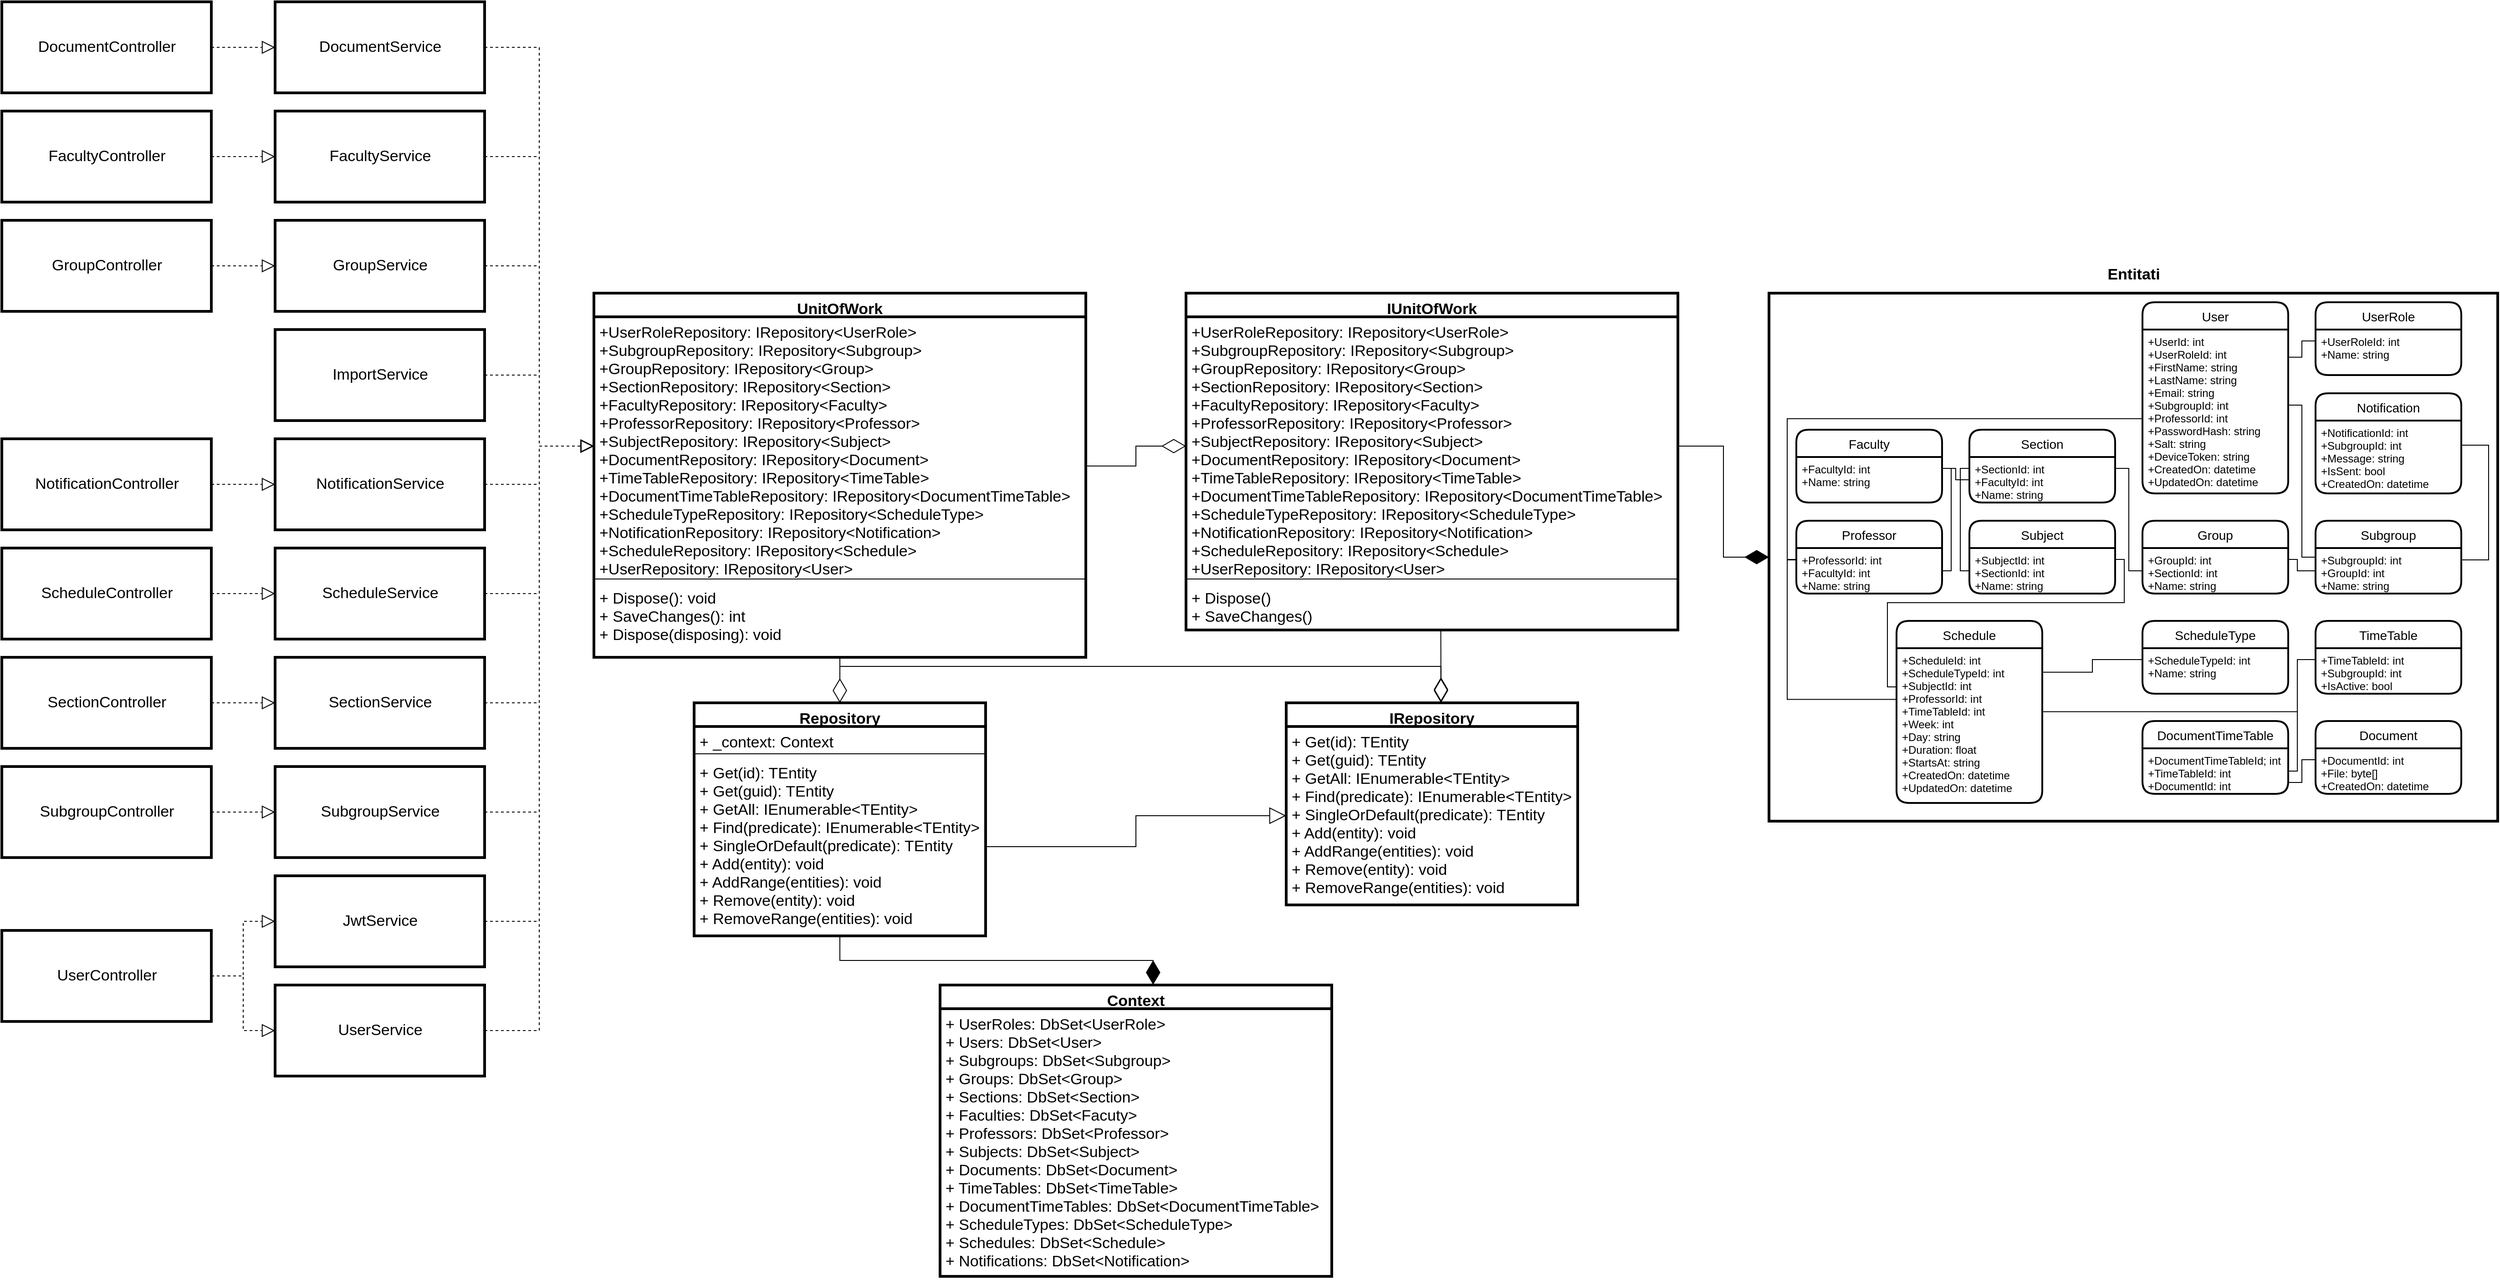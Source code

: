 <mxfile version="15.9.1" type="device"><diagram id="_z984KnomYX4C130OjqY" name="Page-1"><mxGraphModel dx="4544" dy="1588" grid="1" gridSize="10" guides="1" tooltips="1" connect="1" arrows="1" fold="1" page="1" pageScale="1" pageWidth="850" pageHeight="1100" math="0" shadow="0"><root><mxCell id="0"/><mxCell id="1" parent="0"/><mxCell id="xF0lyG_j409li-tecDVs-1" value="User" style="swimlane;childLayout=stackLayout;horizontal=1;startSize=30;horizontalStack=0;rounded=1;fontSize=14;fontStyle=0;strokeWidth=2;resizeParent=0;resizeLast=1;shadow=0;dashed=0;align=center;" vertex="1" parent="1"><mxGeometry x="1250" y="370" width="160" height="210" as="geometry"/></mxCell><mxCell id="xF0lyG_j409li-tecDVs-2" value="+UserId: int&#10;+UserRoleId: int&#10;+FirstName: string&#10;+LastName: string&#10;+Email: string&#10;+SubgroupId: int&#10;+ProfessorId: int&#10;+PasswordHash: string&#10;+Salt: string&#10;+DeviceToken: string&#10;+CreatedOn: datetime&#10;+UpdatedOn: datetime" style="align=left;strokeColor=none;fillColor=none;spacingLeft=4;fontSize=12;verticalAlign=top;resizable=0;rotatable=0;part=1;" vertex="1" parent="xF0lyG_j409li-tecDVs-1"><mxGeometry y="30" width="160" height="180" as="geometry"/></mxCell><mxCell id="xF0lyG_j409li-tecDVs-3" value="UserRole" style="swimlane;childLayout=stackLayout;horizontal=1;startSize=30;horizontalStack=0;rounded=1;fontSize=14;fontStyle=0;strokeWidth=2;resizeParent=0;resizeLast=1;shadow=0;dashed=0;align=center;" vertex="1" parent="1"><mxGeometry x="1440" y="370" width="160" height="80" as="geometry"/></mxCell><mxCell id="xF0lyG_j409li-tecDVs-4" value="+UserRoleId: int&#10;+Name: string" style="align=left;strokeColor=none;fillColor=none;spacingLeft=4;fontSize=12;verticalAlign=top;resizable=0;rotatable=0;part=1;" vertex="1" parent="xF0lyG_j409li-tecDVs-3"><mxGeometry y="30" width="160" height="50" as="geometry"/></mxCell><mxCell id="xF0lyG_j409li-tecDVs-5" value="Notification" style="swimlane;childLayout=stackLayout;horizontal=1;startSize=30;horizontalStack=0;rounded=1;fontSize=14;fontStyle=0;strokeWidth=2;resizeParent=0;resizeLast=1;shadow=0;dashed=0;align=center;" vertex="1" parent="1"><mxGeometry x="1440" y="470" width="160" height="110" as="geometry"/></mxCell><mxCell id="xF0lyG_j409li-tecDVs-6" value="+NotificationId: int&#10;+SubgroupId: int&#10;+Message: string&#10;+IsSent: bool&#10;+CreatedOn: datetime" style="align=left;strokeColor=none;fillColor=none;spacingLeft=4;fontSize=12;verticalAlign=top;resizable=0;rotatable=0;part=1;" vertex="1" parent="xF0lyG_j409li-tecDVs-5"><mxGeometry y="30" width="160" height="80" as="geometry"/></mxCell><mxCell id="xF0lyG_j409li-tecDVs-7" value="Faculty" style="swimlane;childLayout=stackLayout;horizontal=1;startSize=30;horizontalStack=0;rounded=1;fontSize=14;fontStyle=0;strokeWidth=2;resizeParent=0;resizeLast=1;shadow=0;dashed=0;align=center;" vertex="1" parent="1"><mxGeometry x="870" y="510" width="160" height="80" as="geometry"/></mxCell><mxCell id="xF0lyG_j409li-tecDVs-8" value="+FacultyId: int&#10;+Name: string" style="align=left;strokeColor=none;fillColor=none;spacingLeft=4;fontSize=12;verticalAlign=top;resizable=0;rotatable=0;part=1;" vertex="1" parent="xF0lyG_j409li-tecDVs-7"><mxGeometry y="30" width="160" height="50" as="geometry"/></mxCell><mxCell id="xF0lyG_j409li-tecDVs-9" value="Section" style="swimlane;childLayout=stackLayout;horizontal=1;startSize=30;horizontalStack=0;rounded=1;fontSize=14;fontStyle=0;strokeWidth=2;resizeParent=0;resizeLast=1;shadow=0;dashed=0;align=center;" vertex="1" parent="1"><mxGeometry x="1060" y="510" width="160" height="80" as="geometry"/></mxCell><mxCell id="xF0lyG_j409li-tecDVs-10" value="+SectionId: int&#10;+FacultyId: int&#10;+Name: string" style="align=left;strokeColor=none;fillColor=none;spacingLeft=4;fontSize=12;verticalAlign=top;resizable=0;rotatable=0;part=1;" vertex="1" parent="xF0lyG_j409li-tecDVs-9"><mxGeometry y="30" width="160" height="50" as="geometry"/></mxCell><mxCell id="xF0lyG_j409li-tecDVs-11" value="Group" style="swimlane;childLayout=stackLayout;horizontal=1;startSize=30;horizontalStack=0;rounded=1;fontSize=14;fontStyle=0;strokeWidth=2;resizeParent=0;resizeLast=1;shadow=0;dashed=0;align=center;" vertex="1" parent="1"><mxGeometry x="1250" y="610" width="160" height="80" as="geometry"/></mxCell><mxCell id="xF0lyG_j409li-tecDVs-12" value="+GroupId: int&#10;+SectionId: int&#10;+Name: string" style="align=left;strokeColor=none;fillColor=none;spacingLeft=4;fontSize=12;verticalAlign=top;resizable=0;rotatable=0;part=1;" vertex="1" parent="xF0lyG_j409li-tecDVs-11"><mxGeometry y="30" width="160" height="50" as="geometry"/></mxCell><mxCell id="xF0lyG_j409li-tecDVs-13" value="Subgroup" style="swimlane;childLayout=stackLayout;horizontal=1;startSize=30;horizontalStack=0;rounded=1;fontSize=14;fontStyle=0;strokeWidth=2;resizeParent=0;resizeLast=1;shadow=0;dashed=0;align=center;" vertex="1" parent="1"><mxGeometry x="1440" y="610" width="160" height="80" as="geometry"/></mxCell><mxCell id="xF0lyG_j409li-tecDVs-14" value="+SubgroupId: int&#10;+GroupId: int&#10;+Name: string" style="align=left;strokeColor=none;fillColor=none;spacingLeft=4;fontSize=12;verticalAlign=top;resizable=0;rotatable=0;part=1;" vertex="1" parent="xF0lyG_j409li-tecDVs-13"><mxGeometry y="30" width="160" height="50" as="geometry"/></mxCell><mxCell id="xF0lyG_j409li-tecDVs-15" value="Professor" style="swimlane;childLayout=stackLayout;horizontal=1;startSize=30;horizontalStack=0;rounded=1;fontSize=14;fontStyle=0;strokeWidth=2;resizeParent=0;resizeLast=1;shadow=0;dashed=0;align=center;" vertex="1" parent="1"><mxGeometry x="870" y="610" width="160" height="80" as="geometry"/></mxCell><mxCell id="xF0lyG_j409li-tecDVs-16" value="+ProfessorId: int&#10;+FacultyId: int&#10;+Name: string" style="align=left;strokeColor=none;fillColor=none;spacingLeft=4;fontSize=12;verticalAlign=top;resizable=0;rotatable=0;part=1;" vertex="1" parent="xF0lyG_j409li-tecDVs-15"><mxGeometry y="30" width="160" height="50" as="geometry"/></mxCell><mxCell id="xF0lyG_j409li-tecDVs-17" value="Subject" style="swimlane;childLayout=stackLayout;horizontal=1;startSize=30;horizontalStack=0;rounded=1;fontSize=14;fontStyle=0;strokeWidth=2;resizeParent=0;resizeLast=1;shadow=0;dashed=0;align=center;" vertex="1" parent="1"><mxGeometry x="1060" y="610" width="160" height="80" as="geometry"/></mxCell><mxCell id="xF0lyG_j409li-tecDVs-18" value="+SubjectId: int&#10;+SectionId: int&#10;+Name: string" style="align=left;strokeColor=none;fillColor=none;spacingLeft=4;fontSize=12;verticalAlign=top;resizable=0;rotatable=0;part=1;" vertex="1" parent="xF0lyG_j409li-tecDVs-17"><mxGeometry y="30" width="160" height="50" as="geometry"/></mxCell><mxCell id="xF0lyG_j409li-tecDVs-19" value="ScheduleType" style="swimlane;childLayout=stackLayout;horizontal=1;startSize=30;horizontalStack=0;rounded=1;fontSize=14;fontStyle=0;strokeWidth=2;resizeParent=0;resizeLast=1;shadow=0;dashed=0;align=center;" vertex="1" parent="1"><mxGeometry x="1250" y="720" width="160" height="80" as="geometry"/></mxCell><mxCell id="xF0lyG_j409li-tecDVs-20" value="+ScheduleTypeId: int&#10;+Name: string" style="align=left;strokeColor=none;fillColor=none;spacingLeft=4;fontSize=12;verticalAlign=top;resizable=0;rotatable=0;part=1;" vertex="1" parent="xF0lyG_j409li-tecDVs-19"><mxGeometry y="30" width="160" height="50" as="geometry"/></mxCell><mxCell id="xF0lyG_j409li-tecDVs-21" value="TimeTable" style="swimlane;childLayout=stackLayout;horizontal=1;startSize=30;horizontalStack=0;rounded=1;fontSize=14;fontStyle=0;strokeWidth=2;resizeParent=0;resizeLast=1;shadow=0;dashed=0;align=center;" vertex="1" parent="1"><mxGeometry x="1440" y="720" width="160" height="80" as="geometry"/></mxCell><mxCell id="xF0lyG_j409li-tecDVs-22" value="+TimeTableId: int&#10;+SubgroupId: int&#10;+IsActive: bool" style="align=left;strokeColor=none;fillColor=none;spacingLeft=4;fontSize=12;verticalAlign=top;resizable=0;rotatable=0;part=1;" vertex="1" parent="xF0lyG_j409li-tecDVs-21"><mxGeometry y="30" width="160" height="50" as="geometry"/></mxCell><mxCell id="xF0lyG_j409li-tecDVs-23" value="Schedule" style="swimlane;childLayout=stackLayout;horizontal=1;startSize=30;horizontalStack=0;rounded=1;fontSize=14;fontStyle=0;strokeWidth=2;resizeParent=0;resizeLast=1;shadow=0;dashed=0;align=center;" vertex="1" parent="1"><mxGeometry x="980" y="720" width="160" height="200" as="geometry"/></mxCell><mxCell id="xF0lyG_j409li-tecDVs-24" value="+ScheduleId: int&#10;+ScheduleTypeId: int&#10;+SubjectId: int&#10;+ProfessorId: int&#10;+TimeTableId: int&#10;+Week: int&#10;+Day: string&#10;+Duration: float&#10;+StartsAt: string&#10;+CreatedOn: datetime&#10;+UpdatedOn: datetime" style="align=left;strokeColor=none;fillColor=none;spacingLeft=4;fontSize=12;verticalAlign=top;resizable=0;rotatable=0;part=1;" vertex="1" parent="xF0lyG_j409li-tecDVs-23"><mxGeometry y="30" width="160" height="170" as="geometry"/></mxCell><mxCell id="xF0lyG_j409li-tecDVs-25" value="DocumentTimeTable" style="swimlane;childLayout=stackLayout;horizontal=1;startSize=30;horizontalStack=0;rounded=1;fontSize=14;fontStyle=0;strokeWidth=2;resizeParent=0;resizeLast=1;shadow=0;dashed=0;align=center;" vertex="1" parent="1"><mxGeometry x="1250" y="830" width="160" height="80" as="geometry"/></mxCell><mxCell id="xF0lyG_j409li-tecDVs-26" value="+DocumentTimeTableId; int&#10;+TimeTableId: int&#10;+DocumentId: int" style="align=left;strokeColor=none;fillColor=none;spacingLeft=4;fontSize=12;verticalAlign=top;resizable=0;rotatable=0;part=1;" vertex="1" parent="xF0lyG_j409li-tecDVs-25"><mxGeometry y="30" width="160" height="50" as="geometry"/></mxCell><mxCell id="xF0lyG_j409li-tecDVs-27" value="Document" style="swimlane;childLayout=stackLayout;horizontal=1;startSize=30;horizontalStack=0;rounded=1;fontSize=14;fontStyle=0;strokeWidth=2;resizeParent=0;resizeLast=1;shadow=0;dashed=0;align=center;" vertex="1" parent="1"><mxGeometry x="1440" y="830" width="160" height="80" as="geometry"/></mxCell><mxCell id="xF0lyG_j409li-tecDVs-28" value="+DocumentId: int&#10;+File: byte[]&#10;+CreatedOn: datetime" style="align=left;strokeColor=none;fillColor=none;spacingLeft=4;fontSize=12;verticalAlign=top;resizable=0;rotatable=0;part=1;" vertex="1" parent="xF0lyG_j409li-tecDVs-27"><mxGeometry y="30" width="160" height="50" as="geometry"/></mxCell><mxCell id="xF0lyG_j409li-tecDVs-29" value="" style="endArrow=none;html=1;rounded=0;entryX=0;entryY=0.25;entryDx=0;entryDy=0;exitX=0.995;exitY=0.169;exitDx=0;exitDy=0;exitPerimeter=0;edgeStyle=orthogonalEdgeStyle;" edge="1" parent="1" source="xF0lyG_j409li-tecDVs-2" target="xF0lyG_j409li-tecDVs-4"><mxGeometry width="50" height="50" relative="1" as="geometry"><mxPoint x="1190" y="690" as="sourcePoint"/><mxPoint x="1240" y="640" as="targetPoint"/></mxGeometry></mxCell><mxCell id="xF0lyG_j409li-tecDVs-30" value="" style="endArrow=none;html=1;rounded=0;edgeStyle=orthogonalEdgeStyle;" edge="1" parent="1"><mxGeometry width="50" height="50" relative="1" as="geometry"><mxPoint x="1600" y="653" as="sourcePoint"/><mxPoint x="1600" y="527" as="targetPoint"/><Array as="points"><mxPoint x="1630" y="653"/><mxPoint x="1630" y="527"/></Array></mxGeometry></mxCell><mxCell id="xF0lyG_j409li-tecDVs-31" value="" style="endArrow=none;html=1;rounded=0;entryX=0.994;entryY=0.461;entryDx=0;entryDy=0;entryPerimeter=0;edgeStyle=orthogonalEdgeStyle;exitX=0;exitY=0.25;exitDx=0;exitDy=0;" edge="1" parent="1" source="xF0lyG_j409li-tecDVs-14" target="xF0lyG_j409li-tecDVs-2"><mxGeometry width="50" height="50" relative="1" as="geometry"><mxPoint x="1440" y="650" as="sourcePoint"/><mxPoint x="1240" y="640" as="targetPoint"/><Array as="points"><mxPoint x="1440" y="650"/><mxPoint x="1425" y="650"/><mxPoint x="1425" y="483"/></Array></mxGeometry></mxCell><mxCell id="xF0lyG_j409li-tecDVs-35" value="" style="endArrow=none;html=1;rounded=0;entryX=-0.005;entryY=0.544;entryDx=0;entryDy=0;entryPerimeter=0;exitX=0;exitY=0.25;exitDx=0;exitDy=0;edgeStyle=orthogonalEdgeStyle;" edge="1" parent="1" source="xF0lyG_j409li-tecDVs-16" target="xF0lyG_j409li-tecDVs-2"><mxGeometry width="50" height="50" relative="1" as="geometry"><mxPoint x="1250" y="650" as="sourcePoint"/><mxPoint x="1300" y="600" as="targetPoint"/></mxGeometry></mxCell><mxCell id="xF0lyG_j409li-tecDVs-36" value="" style="endArrow=none;html=1;rounded=0;exitX=1;exitY=0.25;exitDx=0;exitDy=0;entryX=0;entryY=0.5;entryDx=0;entryDy=0;edgeStyle=orthogonalEdgeStyle;" edge="1" parent="1" source="xF0lyG_j409li-tecDVs-8" target="xF0lyG_j409li-tecDVs-10"><mxGeometry width="50" height="50" relative="1" as="geometry"><mxPoint x="1250" y="650" as="sourcePoint"/><mxPoint x="1300" y="600" as="targetPoint"/></mxGeometry></mxCell><mxCell id="xF0lyG_j409li-tecDVs-37" value="" style="endArrow=none;html=1;rounded=0;exitX=1;exitY=0.25;exitDx=0;exitDy=0;entryX=0;entryY=0.5;entryDx=0;entryDy=0;edgeStyle=orthogonalEdgeStyle;" edge="1" parent="1" source="xF0lyG_j409li-tecDVs-10" target="xF0lyG_j409li-tecDVs-12"><mxGeometry width="50" height="50" relative="1" as="geometry"><mxPoint x="1250" y="650" as="sourcePoint"/><mxPoint x="1300" y="600" as="targetPoint"/></mxGeometry></mxCell><mxCell id="xF0lyG_j409li-tecDVs-38" value="" style="endArrow=none;html=1;rounded=0;exitX=1;exitY=0.25;exitDx=0;exitDy=0;entryX=0;entryY=0.5;entryDx=0;entryDy=0;edgeStyle=orthogonalEdgeStyle;" edge="1" parent="1" source="xF0lyG_j409li-tecDVs-12" target="xF0lyG_j409li-tecDVs-14"><mxGeometry width="50" height="50" relative="1" as="geometry"><mxPoint x="1250" y="650" as="sourcePoint"/><mxPoint x="1300" y="600" as="targetPoint"/><Array as="points"><mxPoint x="1420" y="653"/><mxPoint x="1420" y="665"/></Array></mxGeometry></mxCell><mxCell id="xF0lyG_j409li-tecDVs-39" value="" style="endArrow=none;html=1;rounded=0;entryX=0;entryY=0.5;entryDx=0;entryDy=0;exitX=0;exitY=0.25;exitDx=0;exitDy=0;edgeStyle=orthogonalEdgeStyle;" edge="1" parent="1" source="xF0lyG_j409li-tecDVs-10" target="xF0lyG_j409li-tecDVs-18"><mxGeometry width="50" height="50" relative="1" as="geometry"><mxPoint x="1250" y="650" as="sourcePoint"/><mxPoint x="1300" y="600" as="targetPoint"/></mxGeometry></mxCell><mxCell id="xF0lyG_j409li-tecDVs-40" value="" style="endArrow=none;html=1;rounded=0;exitX=1;exitY=0.5;exitDx=0;exitDy=0;entryX=1;entryY=0.25;entryDx=0;entryDy=0;edgeStyle=orthogonalEdgeStyle;" edge="1" parent="1" source="xF0lyG_j409li-tecDVs-16" target="xF0lyG_j409li-tecDVs-8"><mxGeometry width="50" height="50" relative="1" as="geometry"><mxPoint x="1250" y="650" as="sourcePoint"/><mxPoint x="1300" y="600" as="targetPoint"/></mxGeometry></mxCell><mxCell id="xF0lyG_j409li-tecDVs-41" value="" style="endArrow=none;html=1;rounded=0;exitX=0.995;exitY=0.155;exitDx=0;exitDy=0;exitPerimeter=0;entryX=0;entryY=0.25;entryDx=0;entryDy=0;edgeStyle=orthogonalEdgeStyle;" edge="1" parent="1" source="xF0lyG_j409li-tecDVs-24" target="xF0lyG_j409li-tecDVs-20"><mxGeometry width="50" height="50" relative="1" as="geometry"><mxPoint x="1250" y="730" as="sourcePoint"/><mxPoint x="1300" y="680" as="targetPoint"/></mxGeometry></mxCell><mxCell id="xF0lyG_j409li-tecDVs-42" value="" style="endArrow=none;html=1;rounded=0;exitX=0;exitY=0.25;exitDx=0;exitDy=0;entryX=1;entryY=0.25;entryDx=0;entryDy=0;edgeStyle=orthogonalEdgeStyle;" edge="1" parent="1" source="xF0lyG_j409li-tecDVs-24" target="xF0lyG_j409li-tecDVs-18"><mxGeometry width="50" height="50" relative="1" as="geometry"><mxPoint x="1250" y="730" as="sourcePoint"/><mxPoint x="1300" y="680" as="targetPoint"/><Array as="points"><mxPoint x="970" y="793"/><mxPoint x="970" y="700"/><mxPoint x="1230" y="700"/><mxPoint x="1230" y="653"/></Array></mxGeometry></mxCell><mxCell id="xF0lyG_j409li-tecDVs-43" value="" style="endArrow=none;html=1;rounded=0;exitX=0;exitY=0.331;exitDx=0;exitDy=0;exitPerimeter=0;edgeStyle=orthogonalEdgeStyle;entryX=0;entryY=0.25;entryDx=0;entryDy=0;" edge="1" parent="1" source="xF0lyG_j409li-tecDVs-24" target="xF0lyG_j409li-tecDVs-16"><mxGeometry width="50" height="50" relative="1" as="geometry"><mxPoint x="1250" y="730" as="sourcePoint"/><mxPoint x="870" y="650" as="targetPoint"/><Array as="points"><mxPoint x="860" y="806"/><mxPoint x="860" y="653"/><mxPoint x="870" y="653"/></Array></mxGeometry></mxCell><mxCell id="xF0lyG_j409li-tecDVs-44" value="" style="endArrow=none;html=1;rounded=0;exitX=0.995;exitY=0.41;exitDx=0;exitDy=0;exitPerimeter=0;entryX=0;entryY=0.25;entryDx=0;entryDy=0;edgeStyle=orthogonalEdgeStyle;" edge="1" parent="1" source="xF0lyG_j409li-tecDVs-24" target="xF0lyG_j409li-tecDVs-22"><mxGeometry width="50" height="50" relative="1" as="geometry"><mxPoint x="1250" y="710" as="sourcePoint"/><mxPoint x="1300" y="660" as="targetPoint"/><Array as="points"><mxPoint x="1420" y="820"/><mxPoint x="1420" y="763"/></Array></mxGeometry></mxCell><mxCell id="xF0lyG_j409li-tecDVs-45" value="" style="endArrow=none;html=1;rounded=0;exitX=1;exitY=0.5;exitDx=0;exitDy=0;entryX=0;entryY=0.25;entryDx=0;entryDy=0;edgeStyle=orthogonalEdgeStyle;" edge="1" parent="1" source="xF0lyG_j409li-tecDVs-26" target="xF0lyG_j409li-tecDVs-22"><mxGeometry width="50" height="50" relative="1" as="geometry"><mxPoint x="1250" y="710" as="sourcePoint"/><mxPoint x="1300" y="660" as="targetPoint"/><Array as="points"><mxPoint x="1420" y="885"/><mxPoint x="1420" y="763"/></Array></mxGeometry></mxCell><mxCell id="xF0lyG_j409li-tecDVs-46" value="" style="endArrow=none;html=1;rounded=0;exitX=1;exitY=0.75;exitDx=0;exitDy=0;entryX=0;entryY=0.25;entryDx=0;entryDy=0;edgeStyle=orthogonalEdgeStyle;" edge="1" parent="1" source="xF0lyG_j409li-tecDVs-26" target="xF0lyG_j409li-tecDVs-28"><mxGeometry width="50" height="50" relative="1" as="geometry"><mxPoint x="1250" y="710" as="sourcePoint"/><mxPoint x="1300" y="660" as="targetPoint"/></mxGeometry></mxCell><mxCell id="xF0lyG_j409li-tecDVs-47" value="" style="rounded=0;whiteSpace=wrap;html=1;fillColor=none;strokeWidth=3;" vertex="1" parent="1"><mxGeometry x="840" y="360" width="800" height="580" as="geometry"/></mxCell><mxCell id="xF0lyG_j409li-tecDVs-49" value="&lt;b&gt;&lt;font style=&quot;font-size: 17px&quot;&gt;Entitati&lt;/font&gt;&lt;/b&gt;" style="text;html=1;align=center;verticalAlign=middle;resizable=0;points=[];autosize=1;strokeColor=none;fillColor=none;" vertex="1" parent="1"><mxGeometry x="1205" y="330" width="70" height="20" as="geometry"/></mxCell><mxCell id="xF0lyG_j409li-tecDVs-55" value="IUnitOfWork" style="swimlane;fontStyle=1;align=center;verticalAlign=top;childLayout=stackLayout;horizontal=1;startSize=26;horizontalStack=0;resizeParent=1;resizeParentMax=0;resizeLast=0;collapsible=1;marginBottom=0;fontSize=17;strokeWidth=3;fillColor=none;" vertex="1" parent="1"><mxGeometry x="200" y="360" width="540" height="370" as="geometry"/></mxCell><mxCell id="xF0lyG_j409li-tecDVs-56" value="+UserRoleRepository: IRepository&lt;UserRole&gt;&#10;+SubgroupRepository: IRepository&lt;Subgroup&gt;&#10;+GroupRepository: IRepository&lt;Group&gt;&#10;+SectionRepository: IRepository&lt;Section&gt;&#10;+FacultyRepository: IRepository&lt;Faculty&gt;&#10;+ProfessorRepository: IRepository&lt;Professor&gt;&#10;+SubjectRepository: IRepository&lt;Subject&gt;&#10;+DocumentRepository: IRepository&lt;Document&gt;&#10;+TimeTableRepository: IRepository&lt;TimeTable&gt;&#10;+DocumentTimeTableRepository: IRepository&lt;DocumentTimeTable&gt;&#10;+ScheduleTypeRepository: IRepository&lt;ScheduleType&gt;&#10;+NotificationRepository: IRepository&lt;Notification&gt;&#10;+ScheduleRepository: IRepository&lt;Schedule&gt;&#10;+UserRepository: IRepository&lt;User&gt;" style="text;strokeColor=none;fillColor=none;align=left;verticalAlign=top;spacingLeft=4;spacingRight=4;overflow=hidden;rotatable=0;points=[[0,0.5],[1,0.5]];portConstraint=eastwest;fontSize=17;" vertex="1" parent="xF0lyG_j409li-tecDVs-55"><mxGeometry y="26" width="540" height="284" as="geometry"/></mxCell><mxCell id="xF0lyG_j409li-tecDVs-57" value="" style="line;strokeWidth=1;fillColor=none;align=left;verticalAlign=middle;spacingTop=-1;spacingLeft=3;spacingRight=3;rotatable=0;labelPosition=right;points=[];portConstraint=eastwest;fontSize=17;" vertex="1" parent="xF0lyG_j409li-tecDVs-55"><mxGeometry y="310" width="540" height="8" as="geometry"/></mxCell><mxCell id="xF0lyG_j409li-tecDVs-58" value="+ Dispose()&#10;+ SaveChanges()" style="text;strokeColor=none;fillColor=none;align=left;verticalAlign=top;spacingLeft=4;spacingRight=4;overflow=hidden;rotatable=0;points=[[0,0.5],[1,0.5]];portConstraint=eastwest;fontSize=17;" vertex="1" parent="xF0lyG_j409li-tecDVs-55"><mxGeometry y="318" width="540" height="52" as="geometry"/></mxCell><mxCell id="xF0lyG_j409li-tecDVs-63" value="UnitOfWork" style="swimlane;fontStyle=1;align=center;verticalAlign=top;childLayout=stackLayout;horizontal=1;startSize=26;horizontalStack=0;resizeParent=1;resizeParentMax=0;resizeLast=0;collapsible=1;marginBottom=0;fontSize=17;strokeWidth=3;fillColor=none;" vertex="1" parent="1"><mxGeometry x="-450" y="360" width="540" height="400" as="geometry"/></mxCell><mxCell id="xF0lyG_j409li-tecDVs-64" value="+UserRoleRepository: IRepository&lt;UserRole&gt;&#10;+SubgroupRepository: IRepository&lt;Subgroup&gt;&#10;+GroupRepository: IRepository&lt;Group&gt;&#10;+SectionRepository: IRepository&lt;Section&gt;&#10;+FacultyRepository: IRepository&lt;Faculty&gt;&#10;+ProfessorRepository: IRepository&lt;Professor&gt;&#10;+SubjectRepository: IRepository&lt;Subject&gt;&#10;+DocumentRepository: IRepository&lt;Document&gt;&#10;+TimeTableRepository: IRepository&lt;TimeTable&gt;&#10;+DocumentTimeTableRepository: IRepository&lt;DocumentTimeTable&gt;&#10;+ScheduleTypeRepository: IRepository&lt;ScheduleType&gt;&#10;+NotificationRepository: IRepository&lt;Notification&gt;&#10;+ScheduleRepository: IRepository&lt;Schedule&gt;&#10;+UserRepository: IRepository&lt;User&gt;" style="text;strokeColor=none;fillColor=none;align=left;verticalAlign=top;spacingLeft=4;spacingRight=4;overflow=hidden;rotatable=0;points=[[0,0.5],[1,0.5]];portConstraint=eastwest;fontSize=17;" vertex="1" parent="xF0lyG_j409li-tecDVs-63"><mxGeometry y="26" width="540" height="284" as="geometry"/></mxCell><mxCell id="xF0lyG_j409li-tecDVs-65" value="" style="line;strokeWidth=1;fillColor=none;align=left;verticalAlign=middle;spacingTop=-1;spacingLeft=3;spacingRight=3;rotatable=0;labelPosition=right;points=[];portConstraint=eastwest;fontSize=17;" vertex="1" parent="xF0lyG_j409li-tecDVs-63"><mxGeometry y="310" width="540" height="8" as="geometry"/></mxCell><mxCell id="xF0lyG_j409li-tecDVs-66" value="+ Dispose(): void&#10;+ SaveChanges(): int&#10;+ Dispose(disposing): void" style="text;strokeColor=none;fillColor=none;align=left;verticalAlign=top;spacingLeft=4;spacingRight=4;overflow=hidden;rotatable=0;points=[[0,0.5],[1,0.5]];portConstraint=eastwest;fontSize=17;" vertex="1" parent="xF0lyG_j409li-tecDVs-63"><mxGeometry y="318" width="540" height="82" as="geometry"/></mxCell><mxCell id="xF0lyG_j409li-tecDVs-67" value="IRepository" style="swimlane;fontStyle=1;align=center;verticalAlign=top;childLayout=stackLayout;horizontal=1;startSize=26;horizontalStack=0;resizeParent=1;resizeParentMax=0;resizeLast=0;collapsible=1;marginBottom=0;fontSize=17;strokeWidth=3;fillColor=none;" vertex="1" parent="1"><mxGeometry x="310" y="810" width="320" height="222" as="geometry"/></mxCell><mxCell id="xF0lyG_j409li-tecDVs-70" value="+ Get(id): TEntity&#10;+ Get(guid): TEntity&#10;+ GetAll: IEnumerable&lt;TEntity&gt;&#10;+ Find(predicate): IEnumerable&lt;TEntity&gt;&#10;+ SingleOrDefault(predicate): TEntity&#10;+ Add(entity): void&#10;+ AddRange(entities): void&#10;+ Remove(entity): void&#10;+ RemoveRange(entities): void" style="text;strokeColor=none;fillColor=none;align=left;verticalAlign=top;spacingLeft=4;spacingRight=4;overflow=hidden;rotatable=0;points=[[0,0.5],[1,0.5]];portConstraint=eastwest;fontSize=17;" vertex="1" parent="xF0lyG_j409li-tecDVs-67"><mxGeometry y="26" width="320" height="196" as="geometry"/></mxCell><mxCell id="xF0lyG_j409li-tecDVs-71" value="Repository" style="swimlane;fontStyle=1;align=center;verticalAlign=top;childLayout=stackLayout;horizontal=1;startSize=26;horizontalStack=0;resizeParent=1;resizeParentMax=0;resizeLast=0;collapsible=1;marginBottom=0;fontSize=17;strokeWidth=3;fillColor=none;" vertex="1" parent="1"><mxGeometry x="-340" y="810" width="320" height="256" as="geometry"/></mxCell><mxCell id="xF0lyG_j409li-tecDVs-81" value="+ _context: Context" style="text;strokeColor=none;fillColor=none;align=left;verticalAlign=top;spacingLeft=4;spacingRight=4;overflow=hidden;rotatable=0;points=[[0,0.5],[1,0.5]];portConstraint=eastwest;fontSize=17;" vertex="1" parent="xF0lyG_j409li-tecDVs-71"><mxGeometry y="26" width="320" height="26" as="geometry"/></mxCell><mxCell id="xF0lyG_j409li-tecDVs-83" value="" style="line;strokeWidth=1;fillColor=none;align=left;verticalAlign=middle;spacingTop=-1;spacingLeft=3;spacingRight=3;rotatable=0;labelPosition=right;points=[];portConstraint=eastwest;fontSize=17;" vertex="1" parent="xF0lyG_j409li-tecDVs-71"><mxGeometry y="52" width="320" height="8" as="geometry"/></mxCell><mxCell id="xF0lyG_j409li-tecDVs-73" value="+ Get(id): TEntity&#10;+ Get(guid): TEntity&#10;+ GetAll: IEnumerable&lt;TEntity&gt;&#10;+ Find(predicate): IEnumerable&lt;TEntity&gt;&#10;+ SingleOrDefault(predicate): TEntity&#10;+ Add(entity): void&#10;+ AddRange(entities): void&#10;+ Remove(entity): void&#10;+ RemoveRange(entities): void" style="text;strokeColor=none;fillColor=none;align=left;verticalAlign=top;spacingLeft=4;spacingRight=4;overflow=hidden;rotatable=0;points=[[0,0.5],[1,0.5]];portConstraint=eastwest;fontSize=17;" vertex="1" parent="xF0lyG_j409li-tecDVs-71"><mxGeometry y="60" width="320" height="196" as="geometry"/></mxCell><mxCell id="xF0lyG_j409li-tecDVs-84" value="Context" style="swimlane;fontStyle=1;align=center;verticalAlign=top;childLayout=stackLayout;horizontal=1;startSize=26;horizontalStack=0;resizeParent=1;resizeParentMax=0;resizeLast=0;collapsible=1;marginBottom=0;fontSize=17;strokeColor=default;strokeWidth=3;fillColor=none;" vertex="1" parent="1"><mxGeometry x="-70" y="1120" width="430" height="320" as="geometry"/></mxCell><mxCell id="xF0lyG_j409li-tecDVs-87" value="+ UserRoles: DbSet&lt;UserRole&gt;&#10;+ Users: DbSet&lt;User&gt;&#10;+ Subgroups: DbSet&lt;Subgroup&gt;&#10;+ Groups: DbSet&lt;Group&gt;&#10;+ Sections: DbSet&lt;Section&gt;&#10;+ Faculties: DbSet&lt;Facuty&gt;&#10;+ Professors: DbSet&lt;Professor&gt;&#10;+ Subjects: DbSet&lt;Subject&gt;&#10;+ Documents: DbSet&lt;Document&gt;&#10;+ TimeTables: DbSet&lt;TimeTable&gt;&#10;+ DocumentTimeTables: DbSet&lt;DocumentTimeTable&gt;&#10;+ ScheduleTypes: DbSet&lt;ScheduleType&gt;&#10;+ Schedules: DbSet&lt;Schedule&gt;&#10;+ Notifications: DbSet&lt;Notification&gt;" style="text;strokeColor=none;fillColor=none;align=left;verticalAlign=top;spacingLeft=4;spacingRight=4;overflow=hidden;rotatable=0;points=[[0,0.5],[1,0.5]];portConstraint=eastwest;fontSize=17;" vertex="1" parent="xF0lyG_j409li-tecDVs-84"><mxGeometry y="26" width="430" height="294" as="geometry"/></mxCell><mxCell id="xF0lyG_j409li-tecDVs-89" value="DocumentService" style="html=1;fontSize=17;strokeColor=default;strokeWidth=3;fillColor=none;" vertex="1" parent="1"><mxGeometry x="-800" y="40" width="230" height="100" as="geometry"/></mxCell><mxCell id="xF0lyG_j409li-tecDVs-90" value="FacultyService" style="html=1;fontSize=17;strokeColor=default;strokeWidth=3;fillColor=none;" vertex="1" parent="1"><mxGeometry x="-800" y="160" width="230" height="100" as="geometry"/></mxCell><mxCell id="xF0lyG_j409li-tecDVs-91" value="GroupService" style="html=1;fontSize=17;strokeColor=default;strokeWidth=3;fillColor=none;" vertex="1" parent="1"><mxGeometry x="-800" y="280" width="230" height="100" as="geometry"/></mxCell><mxCell id="xF0lyG_j409li-tecDVs-92" value="ImportService" style="html=1;fontSize=17;strokeColor=default;strokeWidth=3;fillColor=none;" vertex="1" parent="1"><mxGeometry x="-800" y="400" width="230" height="100" as="geometry"/></mxCell><mxCell id="xF0lyG_j409li-tecDVs-93" value="JwtService" style="html=1;fontSize=17;strokeColor=default;strokeWidth=3;fillColor=none;" vertex="1" parent="1"><mxGeometry x="-800" y="1000" width="230" height="100" as="geometry"/></mxCell><mxCell id="xF0lyG_j409li-tecDVs-94" value="NotificationService" style="html=1;fontSize=17;strokeColor=default;strokeWidth=3;fillColor=none;" vertex="1" parent="1"><mxGeometry x="-800" y="520" width="230" height="100" as="geometry"/></mxCell><mxCell id="xF0lyG_j409li-tecDVs-95" value="ScheduleService" style="html=1;fontSize=17;strokeColor=default;strokeWidth=3;fillColor=none;" vertex="1" parent="1"><mxGeometry x="-800" y="640" width="230" height="100" as="geometry"/></mxCell><mxCell id="xF0lyG_j409li-tecDVs-96" value="SectionService" style="html=1;fontSize=17;strokeColor=default;strokeWidth=3;fillColor=none;" vertex="1" parent="1"><mxGeometry x="-800" y="760" width="230" height="100" as="geometry"/></mxCell><mxCell id="xF0lyG_j409li-tecDVs-97" value="SubgroupService" style="html=1;fontSize=17;strokeColor=default;strokeWidth=3;fillColor=none;" vertex="1" parent="1"><mxGeometry x="-800" y="880" width="230" height="100" as="geometry"/></mxCell><mxCell id="xF0lyG_j409li-tecDVs-98" value="UserService" style="html=1;fontSize=17;strokeColor=default;strokeWidth=3;fillColor=none;" vertex="1" parent="1"><mxGeometry x="-800" y="1120" width="230" height="100" as="geometry"/></mxCell><mxCell id="xF0lyG_j409li-tecDVs-99" value="DocumentController" style="html=1;fontSize=17;strokeColor=default;strokeWidth=3;fillColor=none;" vertex="1" parent="1"><mxGeometry x="-1100" y="40" width="230" height="100" as="geometry"/></mxCell><mxCell id="xF0lyG_j409li-tecDVs-100" value="FacultyController" style="html=1;fontSize=17;strokeColor=default;strokeWidth=3;fillColor=none;" vertex="1" parent="1"><mxGeometry x="-1100" y="160" width="230" height="100" as="geometry"/></mxCell><mxCell id="xF0lyG_j409li-tecDVs-101" value="GroupController" style="html=1;fontSize=17;strokeColor=default;strokeWidth=3;fillColor=none;" vertex="1" parent="1"><mxGeometry x="-1100" y="280" width="230" height="100" as="geometry"/></mxCell><mxCell id="xF0lyG_j409li-tecDVs-102" value="NotificationController" style="html=1;fontSize=17;strokeColor=default;strokeWidth=3;fillColor=none;" vertex="1" parent="1"><mxGeometry x="-1100" y="520" width="230" height="100" as="geometry"/></mxCell><mxCell id="xF0lyG_j409li-tecDVs-103" value="ScheduleController" style="html=1;fontSize=17;strokeColor=default;strokeWidth=3;fillColor=none;" vertex="1" parent="1"><mxGeometry x="-1100" y="640" width="230" height="100" as="geometry"/></mxCell><mxCell id="xF0lyG_j409li-tecDVs-104" value="SectionController" style="html=1;fontSize=17;strokeColor=default;strokeWidth=3;fillColor=none;" vertex="1" parent="1"><mxGeometry x="-1100" y="760" width="230" height="100" as="geometry"/></mxCell><mxCell id="xF0lyG_j409li-tecDVs-105" value="SubgroupController" style="html=1;fontSize=17;strokeColor=default;strokeWidth=3;fillColor=none;" vertex="1" parent="1"><mxGeometry x="-1100" y="880" width="230" height="100" as="geometry"/></mxCell><mxCell id="xF0lyG_j409li-tecDVs-106" value="UserController" style="html=1;fontSize=17;strokeColor=default;strokeWidth=3;fillColor=none;" vertex="1" parent="1"><mxGeometry x="-1100" y="1060" width="230" height="100" as="geometry"/></mxCell><mxCell id="xF0lyG_j409li-tecDVs-107" value="" style="endArrow=diamondThin;endFill=1;endSize=24;html=1;rounded=0;fontSize=17;entryX=0;entryY=0.5;entryDx=0;entryDy=0;exitX=1;exitY=0.5;exitDx=0;exitDy=0;edgeStyle=orthogonalEdgeStyle;" edge="1" parent="1" source="xF0lyG_j409li-tecDVs-56" target="xF0lyG_j409li-tecDVs-47"><mxGeometry width="160" relative="1" as="geometry"><mxPoint x="560" y="520" as="sourcePoint"/><mxPoint x="720" y="520" as="targetPoint"/></mxGeometry></mxCell><mxCell id="xF0lyG_j409li-tecDVs-108" value="" style="endArrow=diamondThin;endFill=0;endSize=24;html=1;rounded=0;fontSize=17;exitX=0.518;exitY=0.998;exitDx=0;exitDy=0;exitPerimeter=0;entryX=0.531;entryY=0;entryDx=0;entryDy=0;entryPerimeter=0;" edge="1" parent="1" source="xF0lyG_j409li-tecDVs-58" target="xF0lyG_j409li-tecDVs-67"><mxGeometry width="160" relative="1" as="geometry"><mxPoint y="830" as="sourcePoint"/><mxPoint x="160" y="830" as="targetPoint"/></mxGeometry></mxCell><mxCell id="xF0lyG_j409li-tecDVs-109" value="" style="endArrow=diamondThin;endFill=0;endSize=24;html=1;rounded=0;fontSize=17;exitX=0.5;exitY=1.008;exitDx=0;exitDy=0;exitPerimeter=0;entryX=0.5;entryY=0;entryDx=0;entryDy=0;" edge="1" parent="1" source="xF0lyG_j409li-tecDVs-66" target="xF0lyG_j409li-tecDVs-71"><mxGeometry width="160" relative="1" as="geometry"><mxPoint x="-60" y="840" as="sourcePoint"/><mxPoint x="100" y="840" as="targetPoint"/></mxGeometry></mxCell><mxCell id="xF0lyG_j409li-tecDVs-110" value="" style="endArrow=diamondThin;endFill=0;endSize=24;html=1;rounded=0;fontSize=17;exitX=0.5;exitY=1.03;exitDx=0;exitDy=0;exitPerimeter=0;entryX=0.531;entryY=-0.005;entryDx=0;entryDy=0;entryPerimeter=0;edgeStyle=orthogonalEdgeStyle;" edge="1" parent="1" source="xF0lyG_j409li-tecDVs-66" target="xF0lyG_j409li-tecDVs-67"><mxGeometry width="160" relative="1" as="geometry"><mxPoint x="30" y="1000" as="sourcePoint"/><mxPoint x="250" y="1000" as="targetPoint"/><Array as="points"><mxPoint x="-180" y="770"/><mxPoint x="480" y="770"/></Array></mxGeometry></mxCell><mxCell id="xF0lyG_j409li-tecDVs-111" value="" style="endArrow=diamondThin;endFill=0;endSize=24;html=1;rounded=0;fontSize=17;exitX=1.001;exitY=0.577;exitDx=0;exitDy=0;exitPerimeter=0;entryX=0;entryY=0.5;entryDx=0;entryDy=0;edgeStyle=orthogonalEdgeStyle;" edge="1" parent="1" source="xF0lyG_j409li-tecDVs-64" target="xF0lyG_j409li-tecDVs-56"><mxGeometry width="160" relative="1" as="geometry"><mxPoint x="20" y="630" as="sourcePoint"/><mxPoint x="180" y="630" as="targetPoint"/></mxGeometry></mxCell><mxCell id="xF0lyG_j409li-tecDVs-113" value="" style="endArrow=block;endSize=16;endFill=0;html=1;rounded=0;fontSize=17;exitX=1;exitY=0.5;exitDx=0;exitDy=0;entryX=0;entryY=0.5;entryDx=0;entryDy=0;edgeStyle=orthogonalEdgeStyle;" edge="1" parent="1" source="xF0lyG_j409li-tecDVs-73" target="xF0lyG_j409li-tecDVs-70"><mxGeometry width="160" relative="1" as="geometry"><mxPoint x="40" y="1010" as="sourcePoint"/><mxPoint x="200" y="1010" as="targetPoint"/></mxGeometry></mxCell><mxCell id="xF0lyG_j409li-tecDVs-114" value="" style="endArrow=diamondThin;endFill=1;endSize=24;html=1;rounded=0;fontSize=17;exitX=0.5;exitY=1;exitDx=0;exitDy=0;entryX=0.544;entryY=-0.001;entryDx=0;entryDy=0;entryPerimeter=0;edgeStyle=orthogonalEdgeStyle;" edge="1" parent="1" source="xF0lyG_j409li-tecDVs-71" target="xF0lyG_j409li-tecDVs-84"><mxGeometry width="160" relative="1" as="geometry"><mxPoint x="-180" y="1120" as="sourcePoint"/><mxPoint x="180" y="1100" as="targetPoint"/></mxGeometry></mxCell><mxCell id="xF0lyG_j409li-tecDVs-115" value="" style="endArrow=block;dashed=1;endFill=0;endSize=12;html=1;rounded=0;fontSize=17;exitX=1;exitY=0.5;exitDx=0;exitDy=0;entryX=0;entryY=0.5;entryDx=0;entryDy=0;edgeStyle=orthogonalEdgeStyle;" edge="1" parent="1" source="xF0lyG_j409li-tecDVs-89" target="xF0lyG_j409li-tecDVs-64"><mxGeometry width="160" relative="1" as="geometry"><mxPoint x="50" y="560" as="sourcePoint"/><mxPoint x="210" y="560" as="targetPoint"/></mxGeometry></mxCell><mxCell id="xF0lyG_j409li-tecDVs-116" value="" style="endArrow=block;dashed=1;endFill=0;endSize=12;html=1;rounded=0;fontSize=17;exitX=1;exitY=0.5;exitDx=0;exitDy=0;entryX=0;entryY=0.5;entryDx=0;entryDy=0;edgeStyle=orthogonalEdgeStyle;" edge="1" parent="1" source="xF0lyG_j409li-tecDVs-90" target="xF0lyG_j409li-tecDVs-64"><mxGeometry width="160" relative="1" as="geometry"><mxPoint x="50" y="560" as="sourcePoint"/><mxPoint x="210" y="560" as="targetPoint"/></mxGeometry></mxCell><mxCell id="xF0lyG_j409li-tecDVs-117" value="" style="endArrow=block;dashed=1;endFill=0;endSize=12;html=1;rounded=0;fontSize=17;exitX=1;exitY=0.5;exitDx=0;exitDy=0;entryX=0;entryY=0.5;entryDx=0;entryDy=0;edgeStyle=orthogonalEdgeStyle;" edge="1" parent="1" source="xF0lyG_j409li-tecDVs-91" target="xF0lyG_j409li-tecDVs-64"><mxGeometry width="160" relative="1" as="geometry"><mxPoint x="50" y="560" as="sourcePoint"/><mxPoint x="210" y="560" as="targetPoint"/></mxGeometry></mxCell><mxCell id="xF0lyG_j409li-tecDVs-118" value="" style="endArrow=block;dashed=1;endFill=0;endSize=12;html=1;rounded=0;fontSize=17;exitX=1;exitY=0.5;exitDx=0;exitDy=0;entryX=0;entryY=0.5;entryDx=0;entryDy=0;edgeStyle=orthogonalEdgeStyle;" edge="1" parent="1" source="xF0lyG_j409li-tecDVs-92" target="xF0lyG_j409li-tecDVs-64"><mxGeometry width="160" relative="1" as="geometry"><mxPoint x="50" y="560" as="sourcePoint"/><mxPoint x="210" y="560" as="targetPoint"/></mxGeometry></mxCell><mxCell id="xF0lyG_j409li-tecDVs-119" value="" style="endArrow=block;dashed=1;endFill=0;endSize=12;html=1;rounded=0;fontSize=17;exitX=1;exitY=0.5;exitDx=0;exitDy=0;entryX=0;entryY=0.5;entryDx=0;entryDy=0;edgeStyle=orthogonalEdgeStyle;" edge="1" parent="1" source="xF0lyG_j409li-tecDVs-93" target="xF0lyG_j409li-tecDVs-64"><mxGeometry width="160" relative="1" as="geometry"><mxPoint x="50" y="560" as="sourcePoint"/><mxPoint x="210" y="560" as="targetPoint"/></mxGeometry></mxCell><mxCell id="xF0lyG_j409li-tecDVs-120" value="" style="endArrow=block;dashed=1;endFill=0;endSize=12;html=1;rounded=0;fontSize=17;exitX=1;exitY=0.5;exitDx=0;exitDy=0;entryX=0;entryY=0.5;entryDx=0;entryDy=0;edgeStyle=orthogonalEdgeStyle;" edge="1" parent="1" source="xF0lyG_j409li-tecDVs-94" target="xF0lyG_j409li-tecDVs-64"><mxGeometry width="160" relative="1" as="geometry"><mxPoint x="50" y="560" as="sourcePoint"/><mxPoint x="210" y="560" as="targetPoint"/></mxGeometry></mxCell><mxCell id="xF0lyG_j409li-tecDVs-121" value="" style="endArrow=block;dashed=1;endFill=0;endSize=12;html=1;rounded=0;fontSize=17;exitX=1;exitY=0.5;exitDx=0;exitDy=0;entryX=0;entryY=0.5;entryDx=0;entryDy=0;edgeStyle=orthogonalEdgeStyle;" edge="1" parent="1" source="xF0lyG_j409li-tecDVs-95" target="xF0lyG_j409li-tecDVs-64"><mxGeometry width="160" relative="1" as="geometry"><mxPoint x="50" y="560" as="sourcePoint"/><mxPoint x="210" y="560" as="targetPoint"/></mxGeometry></mxCell><mxCell id="xF0lyG_j409li-tecDVs-122" value="" style="endArrow=block;dashed=1;endFill=0;endSize=12;html=1;rounded=0;fontSize=17;exitX=1;exitY=0.5;exitDx=0;exitDy=0;entryX=0;entryY=0.5;entryDx=0;entryDy=0;edgeStyle=orthogonalEdgeStyle;" edge="1" parent="1" source="xF0lyG_j409li-tecDVs-97" target="xF0lyG_j409li-tecDVs-64"><mxGeometry width="160" relative="1" as="geometry"><mxPoint x="50" y="560" as="sourcePoint"/><mxPoint x="210" y="560" as="targetPoint"/></mxGeometry></mxCell><mxCell id="xF0lyG_j409li-tecDVs-123" value="" style="endArrow=block;dashed=1;endFill=0;endSize=12;html=1;rounded=0;fontSize=17;exitX=1;exitY=0.5;exitDx=0;exitDy=0;entryX=0;entryY=0.5;entryDx=0;entryDy=0;edgeStyle=orthogonalEdgeStyle;" edge="1" parent="1" source="xF0lyG_j409li-tecDVs-98" target="xF0lyG_j409li-tecDVs-64"><mxGeometry width="160" relative="1" as="geometry"><mxPoint x="50" y="560" as="sourcePoint"/><mxPoint x="210" y="560" as="targetPoint"/></mxGeometry></mxCell><mxCell id="xF0lyG_j409li-tecDVs-124" value="" style="endArrow=block;dashed=1;endFill=0;endSize=12;html=1;rounded=0;fontSize=17;exitX=1;exitY=0.5;exitDx=0;exitDy=0;entryX=0;entryY=0.5;entryDx=0;entryDy=0;edgeStyle=orthogonalEdgeStyle;" edge="1" parent="1" source="xF0lyG_j409li-tecDVs-96" target="xF0lyG_j409li-tecDVs-64"><mxGeometry width="160" relative="1" as="geometry"><mxPoint x="50" y="760" as="sourcePoint"/><mxPoint x="210" y="760" as="targetPoint"/></mxGeometry></mxCell><mxCell id="xF0lyG_j409li-tecDVs-125" value="" style="endArrow=block;dashed=1;endFill=0;endSize=12;html=1;rounded=0;fontSize=17;exitX=1;exitY=0.5;exitDx=0;exitDy=0;entryX=0;entryY=0.5;entryDx=0;entryDy=0;" edge="1" parent="1" source="xF0lyG_j409li-tecDVs-99" target="xF0lyG_j409li-tecDVs-89"><mxGeometry width="160" relative="1" as="geometry"><mxPoint x="50" y="760" as="sourcePoint"/><mxPoint x="210" y="760" as="targetPoint"/></mxGeometry></mxCell><mxCell id="xF0lyG_j409li-tecDVs-126" value="" style="endArrow=block;dashed=1;endFill=0;endSize=12;html=1;rounded=0;fontSize=17;exitX=1;exitY=0.5;exitDx=0;exitDy=0;entryX=0;entryY=0.5;entryDx=0;entryDy=0;" edge="1" parent="1" source="xF0lyG_j409li-tecDVs-100" target="xF0lyG_j409li-tecDVs-90"><mxGeometry width="160" relative="1" as="geometry"><mxPoint x="50" y="760" as="sourcePoint"/><mxPoint x="210" y="760" as="targetPoint"/></mxGeometry></mxCell><mxCell id="xF0lyG_j409li-tecDVs-127" value="" style="endArrow=block;dashed=1;endFill=0;endSize=12;html=1;rounded=0;fontSize=17;exitX=1;exitY=0.5;exitDx=0;exitDy=0;entryX=0;entryY=0.5;entryDx=0;entryDy=0;" edge="1" parent="1" source="xF0lyG_j409li-tecDVs-101" target="xF0lyG_j409li-tecDVs-91"><mxGeometry width="160" relative="1" as="geometry"><mxPoint x="50" y="760" as="sourcePoint"/><mxPoint x="210" y="760" as="targetPoint"/></mxGeometry></mxCell><mxCell id="xF0lyG_j409li-tecDVs-128" value="" style="endArrow=block;dashed=1;endFill=0;endSize=12;html=1;rounded=0;fontSize=17;exitX=1;exitY=0.5;exitDx=0;exitDy=0;entryX=0;entryY=0.5;entryDx=0;entryDy=0;" edge="1" parent="1" source="xF0lyG_j409li-tecDVs-102" target="xF0lyG_j409li-tecDVs-94"><mxGeometry width="160" relative="1" as="geometry"><mxPoint x="50" y="760" as="sourcePoint"/><mxPoint x="210" y="760" as="targetPoint"/></mxGeometry></mxCell><mxCell id="xF0lyG_j409li-tecDVs-129" value="" style="endArrow=block;dashed=1;endFill=0;endSize=12;html=1;rounded=0;fontSize=17;exitX=1;exitY=0.5;exitDx=0;exitDy=0;entryX=0;entryY=0.5;entryDx=0;entryDy=0;" edge="1" parent="1" source="xF0lyG_j409li-tecDVs-103" target="xF0lyG_j409li-tecDVs-95"><mxGeometry width="160" relative="1" as="geometry"><mxPoint x="50" y="760" as="sourcePoint"/><mxPoint x="210" y="760" as="targetPoint"/></mxGeometry></mxCell><mxCell id="xF0lyG_j409li-tecDVs-130" value="" style="endArrow=block;dashed=1;endFill=0;endSize=12;html=1;rounded=0;fontSize=17;exitX=1;exitY=0.5;exitDx=0;exitDy=0;entryX=0;entryY=0.5;entryDx=0;entryDy=0;" edge="1" parent="1" source="xF0lyG_j409li-tecDVs-104" target="xF0lyG_j409li-tecDVs-96"><mxGeometry width="160" relative="1" as="geometry"><mxPoint x="50" y="760" as="sourcePoint"/><mxPoint x="210" y="760" as="targetPoint"/></mxGeometry></mxCell><mxCell id="xF0lyG_j409li-tecDVs-131" value="" style="endArrow=block;dashed=1;endFill=0;endSize=12;html=1;rounded=0;fontSize=17;exitX=1;exitY=0.5;exitDx=0;exitDy=0;entryX=0;entryY=0.5;entryDx=0;entryDy=0;" edge="1" parent="1" source="xF0lyG_j409li-tecDVs-105" target="xF0lyG_j409li-tecDVs-97"><mxGeometry width="160" relative="1" as="geometry"><mxPoint x="50" y="760" as="sourcePoint"/><mxPoint x="210" y="760" as="targetPoint"/></mxGeometry></mxCell><mxCell id="xF0lyG_j409li-tecDVs-132" value="" style="endArrow=block;dashed=1;endFill=0;endSize=12;html=1;rounded=0;fontSize=17;exitX=1;exitY=0.5;exitDx=0;exitDy=0;entryX=0;entryY=0.5;entryDx=0;entryDy=0;edgeStyle=orthogonalEdgeStyle;" edge="1" parent="1" source="xF0lyG_j409li-tecDVs-106" target="xF0lyG_j409li-tecDVs-93"><mxGeometry width="160" relative="1" as="geometry"><mxPoint x="50" y="760" as="sourcePoint"/><mxPoint x="210" y="760" as="targetPoint"/></mxGeometry></mxCell><mxCell id="xF0lyG_j409li-tecDVs-133" value="" style="endArrow=block;dashed=1;endFill=0;endSize=12;html=1;rounded=0;fontSize=17;exitX=1;exitY=0.5;exitDx=0;exitDy=0;entryX=0;entryY=0.5;entryDx=0;entryDy=0;edgeStyle=orthogonalEdgeStyle;" edge="1" parent="1" source="xF0lyG_j409li-tecDVs-106" target="xF0lyG_j409li-tecDVs-98"><mxGeometry width="160" relative="1" as="geometry"><mxPoint x="50" y="760" as="sourcePoint"/><mxPoint x="210" y="760" as="targetPoint"/></mxGeometry></mxCell></root></mxGraphModel></diagram></mxfile>